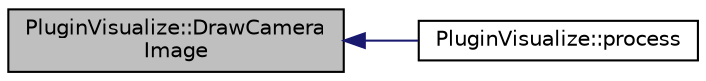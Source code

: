 digraph "PluginVisualize::DrawCameraImage"
{
 // INTERACTIVE_SVG=YES
  edge [fontname="Helvetica",fontsize="10",labelfontname="Helvetica",labelfontsize="10"];
  node [fontname="Helvetica",fontsize="10",shape=record];
  rankdir="LR";
  Node1 [label="PluginVisualize::DrawCamera\lImage",height=0.2,width=0.4,color="black", fillcolor="grey75", style="filled", fontcolor="black"];
  Node1 -> Node2 [dir="back",color="midnightblue",fontsize="10",style="solid",fontname="Helvetica"];
  Node2 [label="PluginVisualize::process",height=0.2,width=0.4,color="black", fillcolor="white", style="filled",URL="$db/d09/class_plugin_visualize.html#a9fb83c5f31f4ad6205bada831b2547c0"];
}
